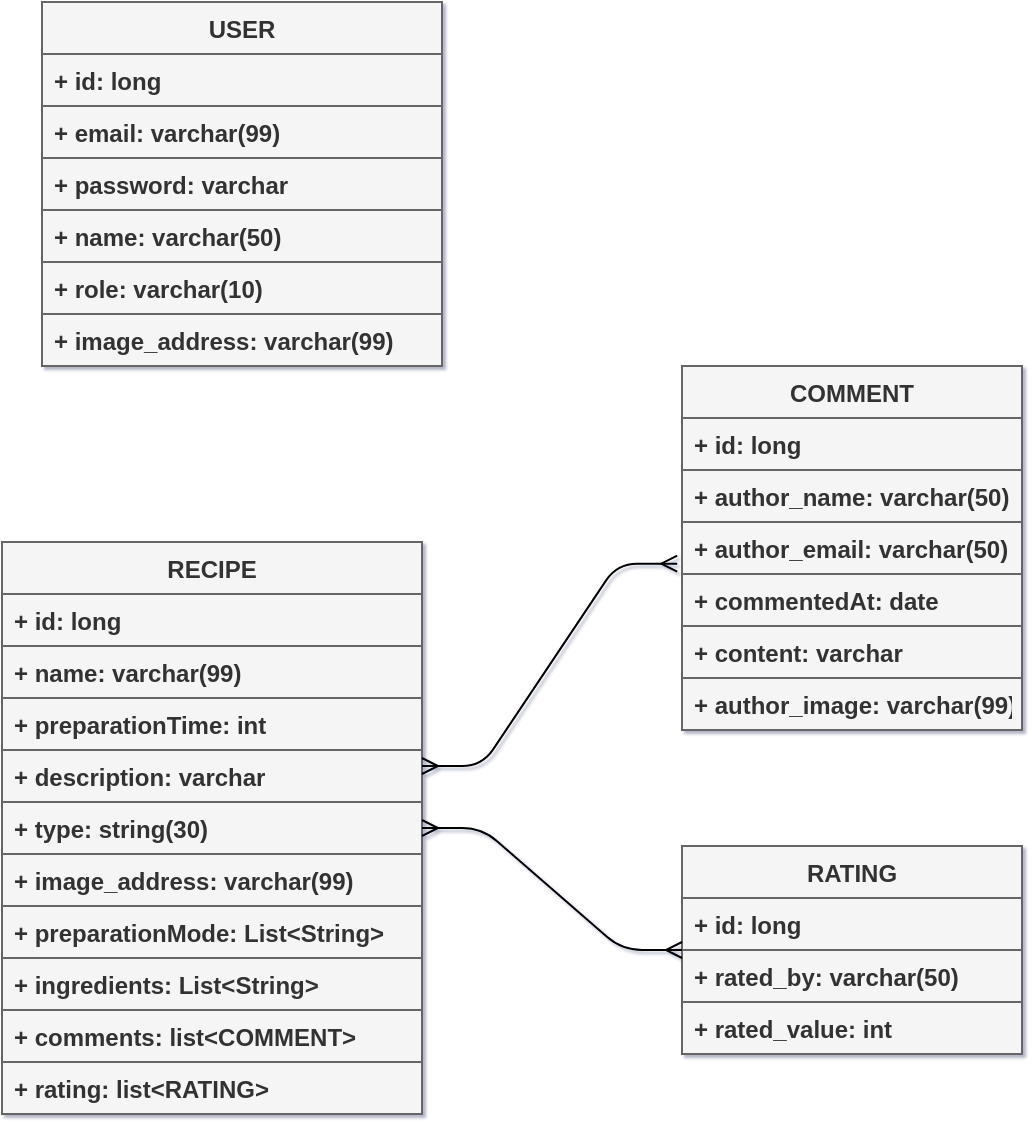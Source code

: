 <mxfile>
    <diagram id="d7WwPB1KdXD0YTUHlEpf" name="Page-1">
        <mxGraphModel dx="746" dy="522" grid="1" gridSize="10" guides="1" tooltips="1" connect="1" arrows="1" fold="1" page="1" pageScale="1" pageWidth="827" pageHeight="1169" background="none" math="0" shadow="1">
            <root>
                <mxCell id="0"/>
                <mxCell id="1" parent="0"/>
                <mxCell id="5" value="USER" style="swimlane;fontStyle=1;childLayout=stackLayout;horizontal=1;startSize=26;fillColor=#f5f5f5;horizontalStack=0;resizeParent=1;resizeParentMax=0;resizeLast=0;collapsible=1;marginBottom=0;strokeColor=#666666;fontColor=#333333;verticalAlign=middle;" parent="1" vertex="1">
                    <mxGeometry x="150" y="60" width="200" height="182" as="geometry"/>
                </mxCell>
                <mxCell id="30" value="+ id: long" style="text;strokeColor=#666666;fillColor=#f5f5f5;align=left;verticalAlign=middle;spacingLeft=4;spacingRight=4;overflow=hidden;rotatable=0;points=[[0,0.5],[1,0.5]];portConstraint=eastwest;fontColor=#333333;fontStyle=1;" parent="5" vertex="1">
                    <mxGeometry y="26" width="200" height="26" as="geometry"/>
                </mxCell>
                <mxCell id="7" value="+ email: varchar(99)" style="text;strokeColor=#666666;fillColor=#f5f5f5;align=left;verticalAlign=middle;spacingLeft=4;spacingRight=4;overflow=hidden;rotatable=0;points=[[0,0.5],[1,0.5]];portConstraint=eastwest;fontColor=#333333;fontStyle=1;" parent="5" vertex="1">
                    <mxGeometry y="52" width="200" height="26" as="geometry"/>
                </mxCell>
                <mxCell id="17" value="+ password: varchar" style="text;strokeColor=#666666;fillColor=#f5f5f5;align=left;verticalAlign=middle;spacingLeft=4;spacingRight=4;overflow=hidden;rotatable=0;points=[[0,0.5],[1,0.5]];portConstraint=eastwest;fontColor=#333333;fontStyle=1;" parent="5" vertex="1">
                    <mxGeometry y="78" width="200" height="26" as="geometry"/>
                </mxCell>
                <mxCell id="18" value="+ name: varchar(50)" style="text;strokeColor=#666666;fillColor=#f5f5f5;align=left;verticalAlign=middle;spacingLeft=4;spacingRight=4;overflow=hidden;rotatable=0;points=[[0,0.5],[1,0.5]];portConstraint=eastwest;fontColor=#333333;fontStyle=1;" parent="5" vertex="1">
                    <mxGeometry y="104" width="200" height="26" as="geometry"/>
                </mxCell>
                <mxCell id="19" value="+ role: varchar(10)" style="text;strokeColor=#666666;fillColor=#f5f5f5;align=left;verticalAlign=middle;spacingLeft=4;spacingRight=4;overflow=hidden;rotatable=0;points=[[0,0.5],[1,0.5]];portConstraint=eastwest;fontColor=#333333;fontStyle=1;" parent="5" vertex="1">
                    <mxGeometry y="130" width="200" height="26" as="geometry"/>
                </mxCell>
                <mxCell id="37" value="+ image_address: varchar(99)" style="text;strokeColor=#666666;fillColor=#f5f5f5;align=left;verticalAlign=middle;spacingLeft=4;spacingRight=4;overflow=hidden;rotatable=0;points=[[0,0.5],[1,0.5]];portConstraint=eastwest;fontColor=#333333;fontStyle=1;" parent="5" vertex="1">
                    <mxGeometry y="156" width="200" height="26" as="geometry"/>
                </mxCell>
                <mxCell id="9" value="RECIPE" style="swimlane;fontStyle=1;childLayout=stackLayout;horizontal=1;startSize=26;fillColor=#f5f5f5;horizontalStack=0;resizeParent=1;resizeParentMax=0;resizeLast=0;collapsible=1;marginBottom=0;strokeColor=#666666;fontColor=#333333;verticalAlign=middle;" parent="1" vertex="1">
                    <mxGeometry x="130" y="330" width="210" height="286" as="geometry"/>
                </mxCell>
                <mxCell id="6" value="+ id: long" style="text;strokeColor=#666666;fillColor=#f5f5f5;align=left;verticalAlign=middle;spacingLeft=4;spacingRight=4;overflow=hidden;rotatable=0;points=[[0,0.5],[1,0.5]];portConstraint=eastwest;fontColor=#333333;fontStyle=1;" parent="9" vertex="1">
                    <mxGeometry y="26" width="210" height="26" as="geometry"/>
                </mxCell>
                <mxCell id="10" value="+ name: varchar(99)" style="text;strokeColor=#666666;fillColor=#f5f5f5;align=left;verticalAlign=middle;spacingLeft=4;spacingRight=4;overflow=hidden;rotatable=0;points=[[0,0.5],[1,0.5]];portConstraint=eastwest;fontColor=#333333;fontStyle=1;" parent="9" vertex="1">
                    <mxGeometry y="52" width="210" height="26" as="geometry"/>
                </mxCell>
                <mxCell id="25" value="+ preparationTime: int" style="text;strokeColor=#666666;fillColor=#f5f5f5;align=left;verticalAlign=middle;spacingLeft=4;spacingRight=4;overflow=hidden;rotatable=0;points=[[0,0.5],[1,0.5]];portConstraint=eastwest;fontColor=#333333;fontStyle=1;" parent="9" vertex="1">
                    <mxGeometry y="78" width="210" height="26" as="geometry"/>
                </mxCell>
                <mxCell id="28" value="+ description: varchar" style="text;strokeColor=#666666;fillColor=#f5f5f5;align=left;verticalAlign=middle;spacingLeft=4;spacingRight=4;overflow=hidden;rotatable=0;points=[[0,0.5],[1,0.5]];portConstraint=eastwest;fontColor=#333333;fontStyle=1;" parent="9" vertex="1">
                    <mxGeometry y="104" width="210" height="26" as="geometry"/>
                </mxCell>
                <mxCell id="29" value="+ type: string(30)" style="text;strokeColor=#666666;fillColor=#f5f5f5;align=left;verticalAlign=middle;spacingLeft=4;spacingRight=4;overflow=hidden;rotatable=0;points=[[0,0.5],[1,0.5]];portConstraint=eastwest;fontColor=#333333;fontStyle=1;" parent="9" vertex="1">
                    <mxGeometry y="130" width="210" height="26" as="geometry"/>
                </mxCell>
                <mxCell id="20" value="+ image_address: varchar(99)" style="text;strokeColor=#666666;fillColor=#f5f5f5;align=left;verticalAlign=middle;spacingLeft=4;spacingRight=4;overflow=hidden;rotatable=0;points=[[0,0.5],[1,0.5]];portConstraint=eastwest;fontColor=#333333;fontStyle=1;" parent="9" vertex="1">
                    <mxGeometry y="156" width="210" height="26" as="geometry"/>
                </mxCell>
                <mxCell id="27" value="+ preparationMode: List&lt;String&gt;" style="text;strokeColor=#666666;fillColor=#f5f5f5;align=left;verticalAlign=middle;spacingLeft=4;spacingRight=4;overflow=hidden;rotatable=0;points=[[0,0.5],[1,0.5]];portConstraint=eastwest;fontColor=#333333;fontStyle=1;" parent="9" vertex="1">
                    <mxGeometry y="182" width="210" height="26" as="geometry"/>
                </mxCell>
                <mxCell id="41" value="+ ingredients: List&lt;String&gt;" style="text;strokeColor=#666666;fillColor=#f5f5f5;align=left;verticalAlign=middle;spacingLeft=4;spacingRight=4;overflow=hidden;rotatable=0;points=[[0,0.5],[1,0.5]];portConstraint=eastwest;fontColor=#333333;fontStyle=1;" vertex="1" parent="9">
                    <mxGeometry y="208" width="210" height="26" as="geometry"/>
                </mxCell>
                <mxCell id="34" value="+ comments: list&lt;COMMENT&gt;" style="text;strokeColor=#666666;fillColor=#f5f5f5;align=left;verticalAlign=middle;spacingLeft=4;spacingRight=4;overflow=hidden;rotatable=0;points=[[0,0.5],[1,0.5]];portConstraint=eastwest;fontColor=#333333;fontStyle=1;" parent="9" vertex="1">
                    <mxGeometry y="234" width="210" height="26" as="geometry"/>
                </mxCell>
                <mxCell id="33" value="+ rating: list&lt;RATING&gt;" style="text;strokeColor=#666666;fillColor=#f5f5f5;align=left;verticalAlign=middle;spacingLeft=4;spacingRight=4;overflow=hidden;rotatable=0;points=[[0,0.5],[1,0.5]];portConstraint=eastwest;fontColor=#333333;fontStyle=1;" parent="9" vertex="1">
                    <mxGeometry y="260" width="210" height="26" as="geometry"/>
                </mxCell>
                <mxCell id="13" value="COMMENT" style="swimlane;fontStyle=1;childLayout=stackLayout;horizontal=1;startSize=26;fillColor=#f5f5f5;horizontalStack=0;resizeParent=1;resizeParentMax=0;resizeLast=0;collapsible=1;marginBottom=0;strokeColor=#666666;fontColor=#333333;verticalAlign=middle;" parent="1" vertex="1">
                    <mxGeometry x="470" y="242" width="170" height="182" as="geometry"/>
                </mxCell>
                <mxCell id="31" value="+ id: long" style="text;strokeColor=#666666;fillColor=#f5f5f5;align=left;verticalAlign=middle;spacingLeft=4;spacingRight=4;overflow=hidden;rotatable=0;points=[[0,0.5],[1,0.5]];portConstraint=eastwest;fontColor=#333333;fontStyle=1;" parent="13" vertex="1">
                    <mxGeometry y="26" width="170" height="26" as="geometry"/>
                </mxCell>
                <mxCell id="14" value="+ author_name: varchar(50)" style="text;strokeColor=#666666;fillColor=#f5f5f5;align=left;verticalAlign=middle;spacingLeft=4;spacingRight=4;overflow=hidden;rotatable=0;points=[[0,0.5],[1,0.5]];portConstraint=eastwest;fontColor=#333333;fontStyle=1;" parent="13" vertex="1">
                    <mxGeometry y="52" width="170" height="26" as="geometry"/>
                </mxCell>
                <mxCell id="36" value="+ author_email: varchar(50)" style="text;strokeColor=#666666;fillColor=#f5f5f5;align=left;verticalAlign=middle;spacingLeft=4;spacingRight=4;overflow=hidden;rotatable=0;points=[[0,0.5],[1,0.5]];portConstraint=eastwest;fontColor=#333333;fontStyle=1;" parent="13" vertex="1">
                    <mxGeometry y="78" width="170" height="26" as="geometry"/>
                </mxCell>
                <mxCell id="35" value="+ commentedAt: date" style="text;strokeColor=#666666;fillColor=#f5f5f5;align=left;verticalAlign=middle;spacingLeft=4;spacingRight=4;overflow=hidden;rotatable=0;points=[[0,0.5],[1,0.5]];portConstraint=eastwest;fontColor=#333333;fontStyle=1;" parent="13" vertex="1">
                    <mxGeometry y="104" width="170" height="26" as="geometry"/>
                </mxCell>
                <mxCell id="15" value="+ content: varchar" style="text;strokeColor=#666666;fillColor=#f5f5f5;align=left;verticalAlign=middle;spacingLeft=4;spacingRight=4;overflow=hidden;rotatable=0;points=[[0,0.5],[1,0.5]];portConstraint=eastwest;fontColor=#333333;fontStyle=1;" parent="13" vertex="1">
                    <mxGeometry y="130" width="170" height="26" as="geometry"/>
                </mxCell>
                <mxCell id="16" value="+ author_image: varchar(99)" style="text;strokeColor=#666666;fillColor=#f5f5f5;align=left;verticalAlign=middle;spacingLeft=4;spacingRight=4;overflow=hidden;rotatable=0;points=[[0,0.5],[1,0.5]];portConstraint=eastwest;fontColor=#333333;fontStyle=1;" parent="13" vertex="1">
                    <mxGeometry y="156" width="170" height="26" as="geometry"/>
                </mxCell>
                <mxCell id="21" value="RATING" style="swimlane;fontStyle=1;childLayout=stackLayout;horizontal=1;startSize=26;fillColor=#f5f5f5;horizontalStack=0;resizeParent=1;resizeParentMax=0;resizeLast=0;collapsible=1;marginBottom=0;strokeColor=#666666;fontColor=#333333;verticalAlign=middle;" parent="1" vertex="1">
                    <mxGeometry x="470" y="482" width="170" height="104" as="geometry"/>
                </mxCell>
                <mxCell id="32" value="+ id: long" style="text;strokeColor=#666666;fillColor=#f5f5f5;align=left;verticalAlign=middle;spacingLeft=4;spacingRight=4;overflow=hidden;rotatable=0;points=[[0,0.5],[1,0.5]];portConstraint=eastwest;fontColor=#333333;fontStyle=1;" parent="21" vertex="1">
                    <mxGeometry y="26" width="170" height="26" as="geometry"/>
                </mxCell>
                <mxCell id="22" value="+ rated_by: varchar(50)" style="text;strokeColor=#666666;fillColor=#f5f5f5;align=left;verticalAlign=middle;spacingLeft=4;spacingRight=4;overflow=hidden;rotatable=0;points=[[0,0.5],[1,0.5]];portConstraint=eastwest;fontColor=#333333;fontStyle=1;" parent="21" vertex="1">
                    <mxGeometry y="52" width="170" height="26" as="geometry"/>
                </mxCell>
                <mxCell id="23" value="+ rated_value: int" style="text;strokeColor=#666666;fillColor=#f5f5f5;align=left;verticalAlign=middle;spacingLeft=4;spacingRight=4;overflow=hidden;rotatable=0;points=[[0,0.5],[1,0.5]];portConstraint=eastwest;fontColor=#333333;fontStyle=1;" parent="21" vertex="1">
                    <mxGeometry y="78" width="170" height="26" as="geometry"/>
                </mxCell>
                <mxCell id="38" value="" style="edgeStyle=entityRelationEdgeStyle;fontSize=12;html=1;endArrow=ERmany;startArrow=ERmany;fontColor=#000000;exitX=0;exitY=0.5;exitDx=0;exitDy=0;entryX=1;entryY=0.5;entryDx=0;entryDy=0;" parent="1" source="21" target="9" edge="1">
                    <mxGeometry width="100" height="100" relative="1" as="geometry">
                        <mxPoint x="410" y="692" as="sourcePoint"/>
                        <mxPoint x="230" y="616" as="targetPoint"/>
                    </mxGeometry>
                </mxCell>
                <mxCell id="40" value="" style="edgeStyle=entityRelationEdgeStyle;fontSize=12;html=1;endArrow=ERmany;startArrow=ERmany;fontColor=#000000;entryX=-0.014;entryY=0.802;entryDx=0;entryDy=0;entryPerimeter=0;" parent="1" target="36" edge="1">
                    <mxGeometry width="100" height="100" relative="1" as="geometry">
                        <mxPoint x="340" y="442" as="sourcePoint"/>
                        <mxPoint x="460" y="312" as="targetPoint"/>
                    </mxGeometry>
                </mxCell>
            </root>
        </mxGraphModel>
    </diagram>
</mxfile>